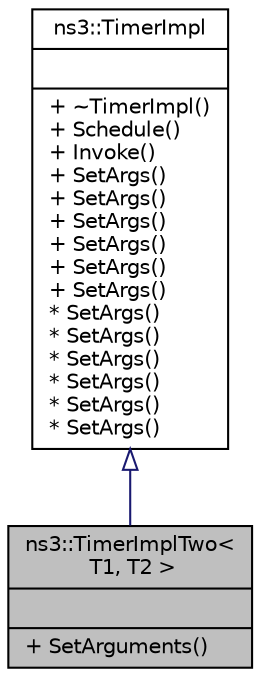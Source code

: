 digraph "ns3::TimerImplTwo&lt; T1, T2 &gt;"
{
  edge [fontname="Helvetica",fontsize="10",labelfontname="Helvetica",labelfontsize="10"];
  node [fontname="Helvetica",fontsize="10",shape=record];
  Node1 [label="{ns3::TimerImplTwo\<\l T1, T2 \>\n||+ SetArguments()\l}",height=0.2,width=0.4,color="black", fillcolor="grey75", style="filled", fontcolor="black"];
  Node2 -> Node1 [dir="back",color="midnightblue",fontsize="10",style="solid",arrowtail="onormal"];
  Node2 [label="{ns3::TimerImpl\n||+ ~TimerImpl()\l+ Schedule()\l+ Invoke()\l+ SetArgs()\l+ SetArgs()\l+ SetArgs()\l+ SetArgs()\l+ SetArgs()\l+ SetArgs()\l* SetArgs()\l* SetArgs()\l* SetArgs()\l* SetArgs()\l* SetArgs()\l* SetArgs()\l}",height=0.2,width=0.4,color="black", fillcolor="white", style="filled",URL="$d9/d2f/classns3_1_1TimerImpl.html"];
}
